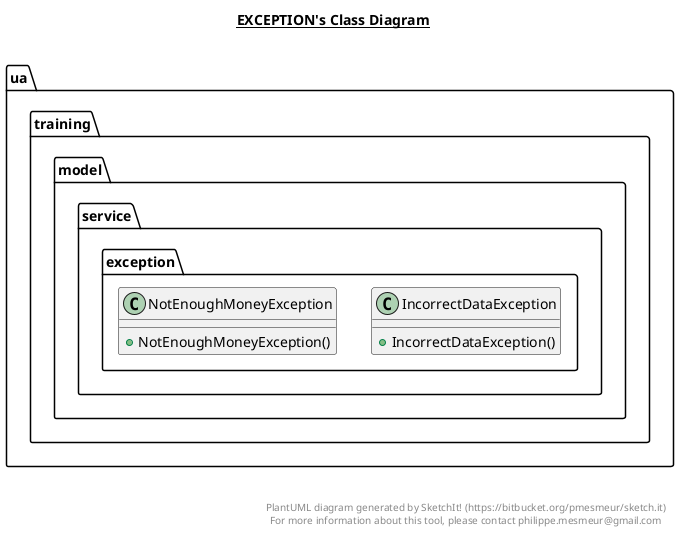 @startuml

title __EXCEPTION's Class Diagram__\n

  package ua.training.model.service {
    package ua.training.model.service.exception {
      class IncorrectDataException {
          + IncorrectDataException()
      }
    }
  }
  

  package ua.training.model.service {
    package ua.training.model.service.exception {
      class NotEnoughMoneyException {
          + NotEnoughMoneyException()
      }
    }
  }
  



right footer


PlantUML diagram generated by SketchIt! (https://bitbucket.org/pmesmeur/sketch.it)
For more information about this tool, please contact philippe.mesmeur@gmail.com
endfooter

@enduml
